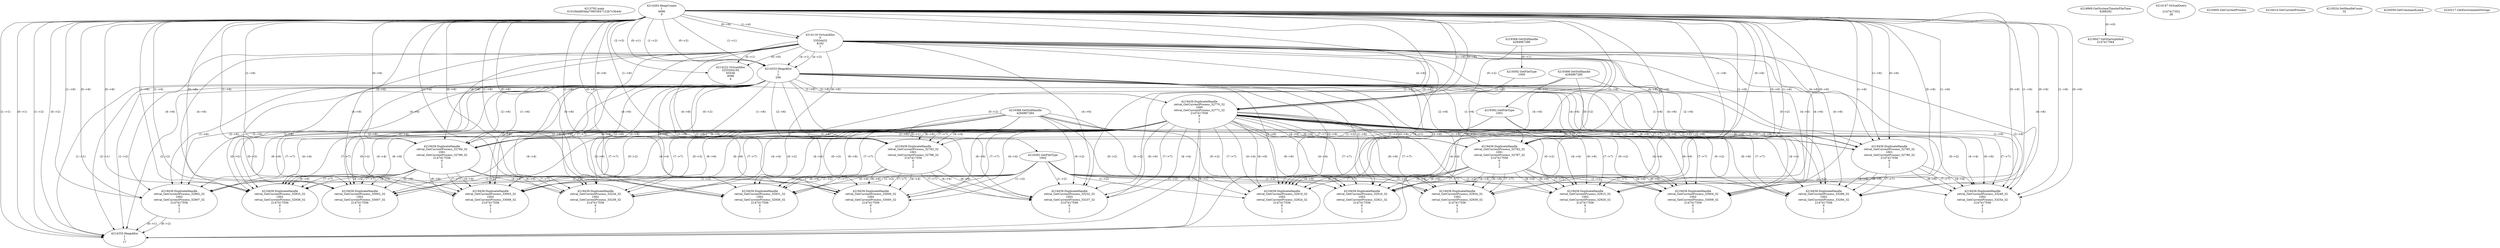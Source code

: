 // Global SCDG with merge call
digraph {
	0 [label="4213792.main
010184ddf34ba70853947122b7c3b4dc"]
	1 [label="4214265.HeapCreate
1
4096
0"]
	2 [label="4218869.GetSystemTimeAsFileTime
4288292"]
	3 [label="4214116.VirtualAlloc
0
33554432
8192
1"]
	1 -> 3 [label="(1-->4)"]
	1 -> 3 [label="(0-->4)"]
	4 [label="4214147.VirtualQuery

2147417352
28"]
	5 [label="4214222.VirtualAlloc
3255304192
65536
4096
4"]
	3 -> 5 [label="(0-->1)"]
	1 -> 5 [label="(2-->3)"]
	3 -> 5 [label="(0-->0)"]
	6 [label="4214333.HeapAlloc
1
1
256"]
	1 -> 6 [label="(1-->1)"]
	1 -> 6 [label="(0-->1)"]
	3 -> 6 [label="(4-->1)"]
	1 -> 6 [label="(1-->2)"]
	1 -> 6 [label="(0-->2)"]
	3 -> 6 [label="(4-->2)"]
	7 [label="4219047.GetStartupInfoA
2147417564"]
	2 -> 7 [label="(0-->0)"]
	8 [label="4219368.GetStdHandle
4294967286"]
	9 [label="4219392.GetFileType
1000"]
	8 -> 9 [label="(0-->1)"]
	10 [label="4219405.GetCurrentProcess
"]
	11 [label="4219414.GetCurrentProcess
"]
	12 [label="4219439.DuplicateHandle
retval_GetCurrentProcess_32770_32
1000
retval_GetCurrentProcess_32771_32
2147417556
0
1
2"]
	8 -> 12 [label="(0-->2)"]
	9 -> 12 [label="(1-->2)"]
	1 -> 12 [label="(1-->6)"]
	1 -> 12 [label="(0-->6)"]
	3 -> 12 [label="(4-->6)"]
	6 -> 12 [label="(1-->6)"]
	6 -> 12 [label="(2-->6)"]
	13 [label="4219368.GetStdHandle
4294967285"]
	14 [label="4219392.GetFileType
1001"]
	13 -> 14 [label="(0-->1)"]
	15 [label="4219368.GetStdHandle
4294967284"]
	16 [label="4219392.GetFileType
1002"]
	15 -> 16 [label="(0-->1)"]
	17 [label="4219439.DuplicateHandle
retval_GetCurrentProcess_32902_32
1002
retval_GetCurrentProcess_32907_32
2147417556
0
1
2"]
	15 -> 17 [label="(0-->2)"]
	16 -> 17 [label="(1-->2)"]
	12 -> 17 [label="(4-->4)"]
	1 -> 17 [label="(1-->6)"]
	1 -> 17 [label="(0-->6)"]
	3 -> 17 [label="(4-->6)"]
	6 -> 17 [label="(1-->6)"]
	6 -> 17 [label="(2-->6)"]
	12 -> 17 [label="(6-->6)"]
	12 -> 17 [label="(7-->7)"]
	18 [label="4219524.SetHandleCount
32"]
	19 [label="4220059.GetCommandLineA
"]
	20 [label="4214333.HeapAlloc
1
1
17"]
	1 -> 20 [label="(1-->1)"]
	1 -> 20 [label="(0-->1)"]
	3 -> 20 [label="(4-->1)"]
	6 -> 20 [label="(1-->1)"]
	6 -> 20 [label="(2-->1)"]
	12 -> 20 [label="(6-->1)"]
	17 -> 20 [label="(6-->1)"]
	1 -> 20 [label="(1-->2)"]
	1 -> 20 [label="(0-->2)"]
	3 -> 20 [label="(4-->2)"]
	6 -> 20 [label="(1-->2)"]
	6 -> 20 [label="(2-->2)"]
	12 -> 20 [label="(6-->2)"]
	17 -> 20 [label="(6-->2)"]
	21 [label="4220217.GetEnvironmentStrings
"]
	22 [label="4219439.DuplicateHandle
retval_GetCurrentProcess_32784_32
1001
retval_GetCurrentProcess_32789_32
2147417556
0
1
2"]
	13 -> 22 [label="(0-->2)"]
	14 -> 22 [label="(1-->2)"]
	12 -> 22 [label="(4-->4)"]
	1 -> 22 [label="(1-->6)"]
	1 -> 22 [label="(0-->6)"]
	3 -> 22 [label="(4-->6)"]
	6 -> 22 [label="(1-->6)"]
	6 -> 22 [label="(2-->6)"]
	12 -> 22 [label="(6-->6)"]
	12 -> 22 [label="(7-->7)"]
	23 [label="4219439.DuplicateHandle
retval_GetCurrentProcess_32933_32
1002
retval_GetCurrentProcess_32938_32
2147417556
0
1
2"]
	15 -> 23 [label="(0-->2)"]
	16 -> 23 [label="(1-->2)"]
	12 -> 23 [label="(4-->4)"]
	22 -> 23 [label="(4-->4)"]
	1 -> 23 [label="(1-->6)"]
	1 -> 23 [label="(0-->6)"]
	3 -> 23 [label="(4-->6)"]
	6 -> 23 [label="(1-->6)"]
	6 -> 23 [label="(2-->6)"]
	12 -> 23 [label="(6-->6)"]
	22 -> 23 [label="(6-->6)"]
	12 -> 23 [label="(7-->7)"]
	22 -> 23 [label="(7-->7)"]
	24 [label="4219439.DuplicateHandle
retval_GetCurrentProcess_32782_32
1001
retval_GetCurrentProcess_32787_32
2147417556
0
1
2"]
	13 -> 24 [label="(0-->2)"]
	14 -> 24 [label="(1-->2)"]
	12 -> 24 [label="(4-->4)"]
	1 -> 24 [label="(1-->6)"]
	1 -> 24 [label="(0-->6)"]
	3 -> 24 [label="(4-->6)"]
	6 -> 24 [label="(1-->6)"]
	6 -> 24 [label="(2-->6)"]
	12 -> 24 [label="(6-->6)"]
	12 -> 24 [label="(7-->7)"]
	25 [label="4219439.DuplicateHandle
retval_GetCurrentProcess_32934_32
1002
retval_GetCurrentProcess_32939_32
2147417556
0
1
2"]
	15 -> 25 [label="(0-->2)"]
	16 -> 25 [label="(1-->2)"]
	12 -> 25 [label="(4-->4)"]
	24 -> 25 [label="(4-->4)"]
	1 -> 25 [label="(1-->6)"]
	1 -> 25 [label="(0-->6)"]
	3 -> 25 [label="(4-->6)"]
	6 -> 25 [label="(1-->6)"]
	6 -> 25 [label="(2-->6)"]
	12 -> 25 [label="(6-->6)"]
	24 -> 25 [label="(6-->6)"]
	12 -> 25 [label="(7-->7)"]
	24 -> 25 [label="(7-->7)"]
	26 [label="4219439.DuplicateHandle
retval_GetCurrentProcess_33002_32
1002
retval_GetCurrentProcess_33007_32
2147417556
0
1
2"]
	15 -> 26 [label="(0-->2)"]
	16 -> 26 [label="(1-->2)"]
	12 -> 26 [label="(4-->4)"]
	22 -> 26 [label="(4-->4)"]
	1 -> 26 [label="(1-->6)"]
	1 -> 26 [label="(0-->6)"]
	3 -> 26 [label="(4-->6)"]
	6 -> 26 [label="(1-->6)"]
	6 -> 26 [label="(2-->6)"]
	12 -> 26 [label="(6-->6)"]
	22 -> 26 [label="(6-->6)"]
	12 -> 26 [label="(7-->7)"]
	22 -> 26 [label="(7-->7)"]
	27 [label="4219439.DuplicateHandle
retval_GetCurrentProcess_33003_32
1002
retval_GetCurrentProcess_33008_32
2147417556
0
1
2"]
	15 -> 27 [label="(0-->2)"]
	16 -> 27 [label="(1-->2)"]
	12 -> 27 [label="(4-->4)"]
	22 -> 27 [label="(4-->4)"]
	1 -> 27 [label="(1-->6)"]
	1 -> 27 [label="(0-->6)"]
	3 -> 27 [label="(4-->6)"]
	6 -> 27 [label="(1-->6)"]
	6 -> 27 [label="(2-->6)"]
	12 -> 27 [label="(6-->6)"]
	22 -> 27 [label="(6-->6)"]
	12 -> 27 [label="(7-->7)"]
	22 -> 27 [label="(7-->7)"]
	28 [label="4219439.DuplicateHandle
retval_GetCurrentProcess_32915_32
1002
retval_GetCurrentProcess_32920_32
2147417556
0
1
2"]
	15 -> 28 [label="(0-->2)"]
	16 -> 28 [label="(1-->2)"]
	12 -> 28 [label="(4-->4)"]
	24 -> 28 [label="(4-->4)"]
	1 -> 28 [label="(1-->6)"]
	1 -> 28 [label="(0-->6)"]
	3 -> 28 [label="(4-->6)"]
	6 -> 28 [label="(1-->6)"]
	6 -> 28 [label="(2-->6)"]
	12 -> 28 [label="(6-->6)"]
	24 -> 28 [label="(6-->6)"]
	12 -> 28 [label="(7-->7)"]
	24 -> 28 [label="(7-->7)"]
	29 [label="4219439.DuplicateHandle
retval_GetCurrentProcess_32919_32
1002
retval_GetCurrentProcess_32924_32
2147417556
0
1
2"]
	15 -> 29 [label="(0-->2)"]
	16 -> 29 [label="(1-->2)"]
	12 -> 29 [label="(4-->4)"]
	24 -> 29 [label="(4-->4)"]
	1 -> 29 [label="(1-->6)"]
	1 -> 29 [label="(0-->6)"]
	3 -> 29 [label="(4-->6)"]
	6 -> 29 [label="(1-->6)"]
	6 -> 29 [label="(2-->6)"]
	12 -> 29 [label="(6-->6)"]
	24 -> 29 [label="(6-->6)"]
	12 -> 29 [label="(7-->7)"]
	24 -> 29 [label="(7-->7)"]
	30 [label="4219439.DuplicateHandle
retval_GetCurrentProcess_32783_32
1001
retval_GetCurrentProcess_32788_32
2147417556
0
1
2"]
	13 -> 30 [label="(0-->2)"]
	14 -> 30 [label="(1-->2)"]
	12 -> 30 [label="(4-->4)"]
	1 -> 30 [label="(1-->6)"]
	1 -> 30 [label="(0-->6)"]
	3 -> 30 [label="(4-->6)"]
	6 -> 30 [label="(1-->6)"]
	6 -> 30 [label="(2-->6)"]
	12 -> 30 [label="(6-->6)"]
	12 -> 30 [label="(7-->7)"]
	31 [label="4219439.DuplicateHandle
retval_GetCurrentProcess_32931_32
1002
retval_GetCurrentProcess_32936_32
2147417556
0
1
2"]
	15 -> 31 [label="(0-->2)"]
	16 -> 31 [label="(1-->2)"]
	12 -> 31 [label="(4-->4)"]
	30 -> 31 [label="(4-->4)"]
	1 -> 31 [label="(1-->6)"]
	1 -> 31 [label="(0-->6)"]
	3 -> 31 [label="(4-->6)"]
	6 -> 31 [label="(1-->6)"]
	6 -> 31 [label="(2-->6)"]
	12 -> 31 [label="(6-->6)"]
	30 -> 31 [label="(6-->6)"]
	12 -> 31 [label="(7-->7)"]
	30 -> 31 [label="(7-->7)"]
	32 [label="4219439.DuplicateHandle
retval_GetCurrentProcess_32916_32
1002
retval_GetCurrentProcess_32921_32
2147417556
0
1
2"]
	15 -> 32 [label="(0-->2)"]
	16 -> 32 [label="(1-->2)"]
	12 -> 32 [label="(4-->4)"]
	24 -> 32 [label="(4-->4)"]
	1 -> 32 [label="(1-->6)"]
	1 -> 32 [label="(0-->6)"]
	3 -> 32 [label="(4-->6)"]
	6 -> 32 [label="(1-->6)"]
	6 -> 32 [label="(2-->6)"]
	12 -> 32 [label="(6-->6)"]
	24 -> 32 [label="(6-->6)"]
	12 -> 32 [label="(7-->7)"]
	24 -> 32 [label="(7-->7)"]
	33 [label="4219439.DuplicateHandle
retval_GetCurrentProcess_33000_32
1002
retval_GetCurrentProcess_33005_32
2147417556
0
1
2"]
	15 -> 33 [label="(0-->2)"]
	16 -> 33 [label="(1-->2)"]
	12 -> 33 [label="(4-->4)"]
	30 -> 33 [label="(4-->4)"]
	1 -> 33 [label="(1-->6)"]
	1 -> 33 [label="(0-->6)"]
	3 -> 33 [label="(4-->6)"]
	6 -> 33 [label="(1-->6)"]
	6 -> 33 [label="(2-->6)"]
	12 -> 33 [label="(6-->6)"]
	30 -> 33 [label="(6-->6)"]
	12 -> 33 [label="(7-->7)"]
	30 -> 33 [label="(7-->7)"]
	34 [label="4219439.DuplicateHandle
retval_GetCurrentProcess_33004_32
1002
retval_GetCurrentProcess_33009_32
2147417556
0
1
2"]
	15 -> 34 [label="(0-->2)"]
	16 -> 34 [label="(1-->2)"]
	12 -> 34 [label="(4-->4)"]
	24 -> 34 [label="(4-->4)"]
	1 -> 34 [label="(1-->6)"]
	1 -> 34 [label="(0-->6)"]
	3 -> 34 [label="(4-->6)"]
	6 -> 34 [label="(1-->6)"]
	6 -> 34 [label="(2-->6)"]
	12 -> 34 [label="(6-->6)"]
	24 -> 34 [label="(6-->6)"]
	12 -> 34 [label="(7-->7)"]
	24 -> 34 [label="(7-->7)"]
	35 [label="4219439.DuplicateHandle
retval_GetCurrentProcess_33232_32
1002
retval_GetCurrentProcess_33237_32
2147417556
0
1
2"]
	15 -> 35 [label="(0-->2)"]
	16 -> 35 [label="(1-->2)"]
	12 -> 35 [label="(4-->4)"]
	30 -> 35 [label="(4-->4)"]
	1 -> 35 [label="(1-->6)"]
	1 -> 35 [label="(0-->6)"]
	3 -> 35 [label="(4-->6)"]
	6 -> 35 [label="(1-->6)"]
	6 -> 35 [label="(2-->6)"]
	12 -> 35 [label="(6-->6)"]
	30 -> 35 [label="(6-->6)"]
	12 -> 35 [label="(7-->7)"]
	30 -> 35 [label="(7-->7)"]
	36 [label="4219439.DuplicateHandle
retval_GetCurrentProcess_33234_32
1002
retval_GetCurrentProcess_33239_32
2147417556
0
1
2"]
	15 -> 36 [label="(0-->2)"]
	16 -> 36 [label="(1-->2)"]
	12 -> 36 [label="(4-->4)"]
	22 -> 36 [label="(4-->4)"]
	1 -> 36 [label="(1-->6)"]
	1 -> 36 [label="(0-->6)"]
	3 -> 36 [label="(4-->6)"]
	6 -> 36 [label="(1-->6)"]
	6 -> 36 [label="(2-->6)"]
	12 -> 36 [label="(6-->6)"]
	22 -> 36 [label="(6-->6)"]
	12 -> 36 [label="(7-->7)"]
	22 -> 36 [label="(7-->7)"]
	37 [label="4219439.DuplicateHandle
retval_GetCurrentProcess_32785_32
1001
retval_GetCurrentProcess_32790_32
2147417556
0
1
2"]
	13 -> 37 [label="(0-->2)"]
	14 -> 37 [label="(1-->2)"]
	12 -> 37 [label="(4-->4)"]
	1 -> 37 [label="(1-->6)"]
	1 -> 37 [label="(0-->6)"]
	3 -> 37 [label="(4-->6)"]
	6 -> 37 [label="(1-->6)"]
	6 -> 37 [label="(2-->6)"]
	12 -> 37 [label="(6-->6)"]
	12 -> 37 [label="(7-->7)"]
	38 [label="4219439.DuplicateHandle
retval_GetCurrentProcess_33249_32
1002
retval_GetCurrentProcess_33254_32
2147417556
0
1
2"]
	15 -> 38 [label="(0-->2)"]
	16 -> 38 [label="(1-->2)"]
	12 -> 38 [label="(4-->4)"]
	37 -> 38 [label="(4-->4)"]
	1 -> 38 [label="(1-->6)"]
	1 -> 38 [label="(0-->6)"]
	3 -> 38 [label="(4-->6)"]
	6 -> 38 [label="(1-->6)"]
	6 -> 38 [label="(2-->6)"]
	12 -> 38 [label="(6-->6)"]
	37 -> 38 [label="(6-->6)"]
	12 -> 38 [label="(7-->7)"]
	37 -> 38 [label="(7-->7)"]
	39 [label="4219439.DuplicateHandle
retval_GetCurrentProcess_33289_32
1002
retval_GetCurrentProcess_33294_32
2147417556
0
1
2"]
	15 -> 39 [label="(0-->2)"]
	16 -> 39 [label="(1-->2)"]
	12 -> 39 [label="(4-->4)"]
	37 -> 39 [label="(4-->4)"]
	1 -> 39 [label="(1-->6)"]
	1 -> 39 [label="(0-->6)"]
	3 -> 39 [label="(4-->6)"]
	6 -> 39 [label="(1-->6)"]
	6 -> 39 [label="(2-->6)"]
	12 -> 39 [label="(6-->6)"]
	37 -> 39 [label="(6-->6)"]
	12 -> 39 [label="(7-->7)"]
	37 -> 39 [label="(7-->7)"]
}
